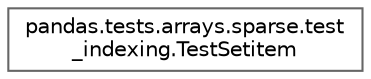 digraph "Graphical Class Hierarchy"
{
 // LATEX_PDF_SIZE
  bgcolor="transparent";
  edge [fontname=Helvetica,fontsize=10,labelfontname=Helvetica,labelfontsize=10];
  node [fontname=Helvetica,fontsize=10,shape=box,height=0.2,width=0.4];
  rankdir="LR";
  Node0 [id="Node000000",label="pandas.tests.arrays.sparse.test\l_indexing.TestSetitem",height=0.2,width=0.4,color="grey40", fillcolor="white", style="filled",URL="$dd/daa/classpandas_1_1tests_1_1arrays_1_1sparse_1_1test__indexing_1_1TestSetitem.html",tooltip=" "];
}
